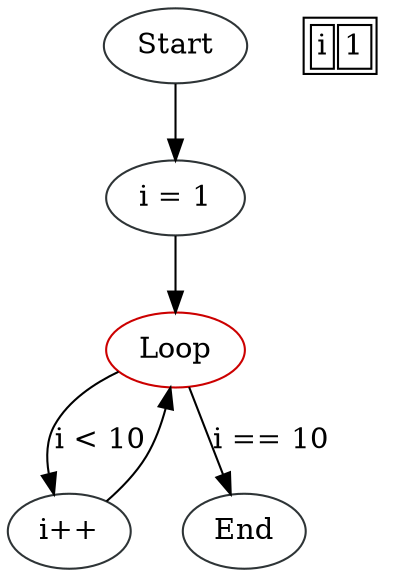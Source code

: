 digraph IncrementingLoop {
node1 [label="Start", color="#2e3436"]
node2 [label="i = 1", color="#2e3436"]
node3 [label="Loop", color="#cc0000"]
node4 [label="i++", color="#2e3436"]
node5 [label="End", color="#2e3436"]

node1 -> node2
node2 -> node3
node3 -> node4 [label="i < 10"]
node3 -> node5 [label="i == 10"]
node4 -> node3
variables [shape=none, label=<<table><tr><td>i</td><td>1</td></tr></table>>]
}
